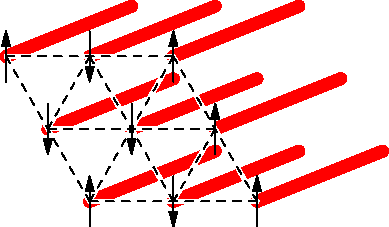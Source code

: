 real sh = .3;

pair t(real x, real y) {
  return (x-y/2., y*sqrt(3.)/2.);
}

void drawSpin(pair p, int s) {
  if (s>0)
    draw((p-(0, sh))--(p+(0, sh)), arrow=EndArrow);
  else
    draw((p+(0, sh))--(p-(0, sh)), arrow=EndArrow);
}

void drawAKLT(pair p) {
  draw(p--(p+(1.5, .6)), red+6);
}

size(4cm, 4cm);

for (int i=0; i<3; ++i) {
  draw(t(0, i)--t(2, i));
  draw(t(i, 0)--t(i, 2));
}
draw(t(0, 0)--t(2, 2));
draw(t(1, 0)--t(2, 1));
draw(t(0, 1)--t(1, 2));

drawSpin(t(0, 0), 1); drawSpin(t(1, 0), -1); drawSpin(t(2, 0), 1);
drawSpin(t(0, 1), -1); drawSpin(t(1, 1), -1); drawSpin(t(2, 1), 1);
drawSpin(t(0, 2), 1); drawSpin(t(1, 2), -1); drawSpin(t(2, 2), 1);

shipout("weak3d_2d");

//currentpicture = new picture;
size(4cm, 4cm);

for (int i=0; i<3; ++i) {
  draw(t(0, i)--t(2, i));
  draw(t(i, 0)--t(i, 2));
}
draw(t(0, 0)--t(2, 2));
draw(t(1, 0)--t(2, 1));
draw(t(0, 1)--t(1, 2));

for (int i=0; i<3; ++i)
  for (int j=0; j<3; ++j)
    dot(t(i, j), red+6);

shipout("weak3d_2ddots");

currentpicture = new picture;
size(4cm, 0);

real l = 1;
real dx = .1;
int naklt = 5;

for (int i=1; i<naklt; ++i)
  draw(((i-1)*l+dx, 0)--(i*l-dx, 0), red+6);

for (int i=0; i<naklt; ++i) {
  drawSpin((i*l-dx, 0), 1);
  drawSpin((i*l+dx, 0), -1);
  draw(circle((i*l, 0), .2));
}

shipout("weak3d_aklt");

currentpicture = new picture;
size(4cm, 0);

real l = 1;
real dx = .1;
int naklt = 5;

draw((0, 0)--((naklt-1)*l, 0), red+6);

drawSpin((-dx, 0), 1);
drawSpin(((naklt-1)*l+dx, 0), -1);

shipout("weak3d_aklt2");

currentpicture = new picture;
size(8cm, 4cm);

for (int i=0; i<3; ++i)
  for (int j=0; j<3; ++j)
    drawAKLT(t(i, j));

for (int i=0; i<3; ++i) {
  draw(t(0, i)--t(2, i), white+2);
  draw(t(i, 0)--t(i, 2), white+2);
}
draw(t(0, 0)--t(2, 2), white+2);
draw(t(1, 0)--t(2, 1), white+2);
draw(t(0, 1)--t(1, 2), white+2);

for (int i=0; i<3; ++i) {
  draw(t(0, i)--t(2, i), dashed);
  draw(t(i, 0)--t(i, 2), dashed);
}
draw(t(0, 0)--t(2, 2), dashed);
draw(t(1, 0)--t(2, 1), dashed);
draw(t(0, 1)--t(1, 2), dashed);

drawSpin(t(0, 0), 1); drawSpin(t(1, 0), -1); drawSpin(t(2, 0), 1);
drawSpin(t(0, 1), -1); drawSpin(t(1, 1), -1); drawSpin(t(2, 1), 1);
drawSpin(t(0, 2), 1); drawSpin(t(1, 2), -1); drawSpin(t(2, 2), 1);

shipout("weak3d_3d");
